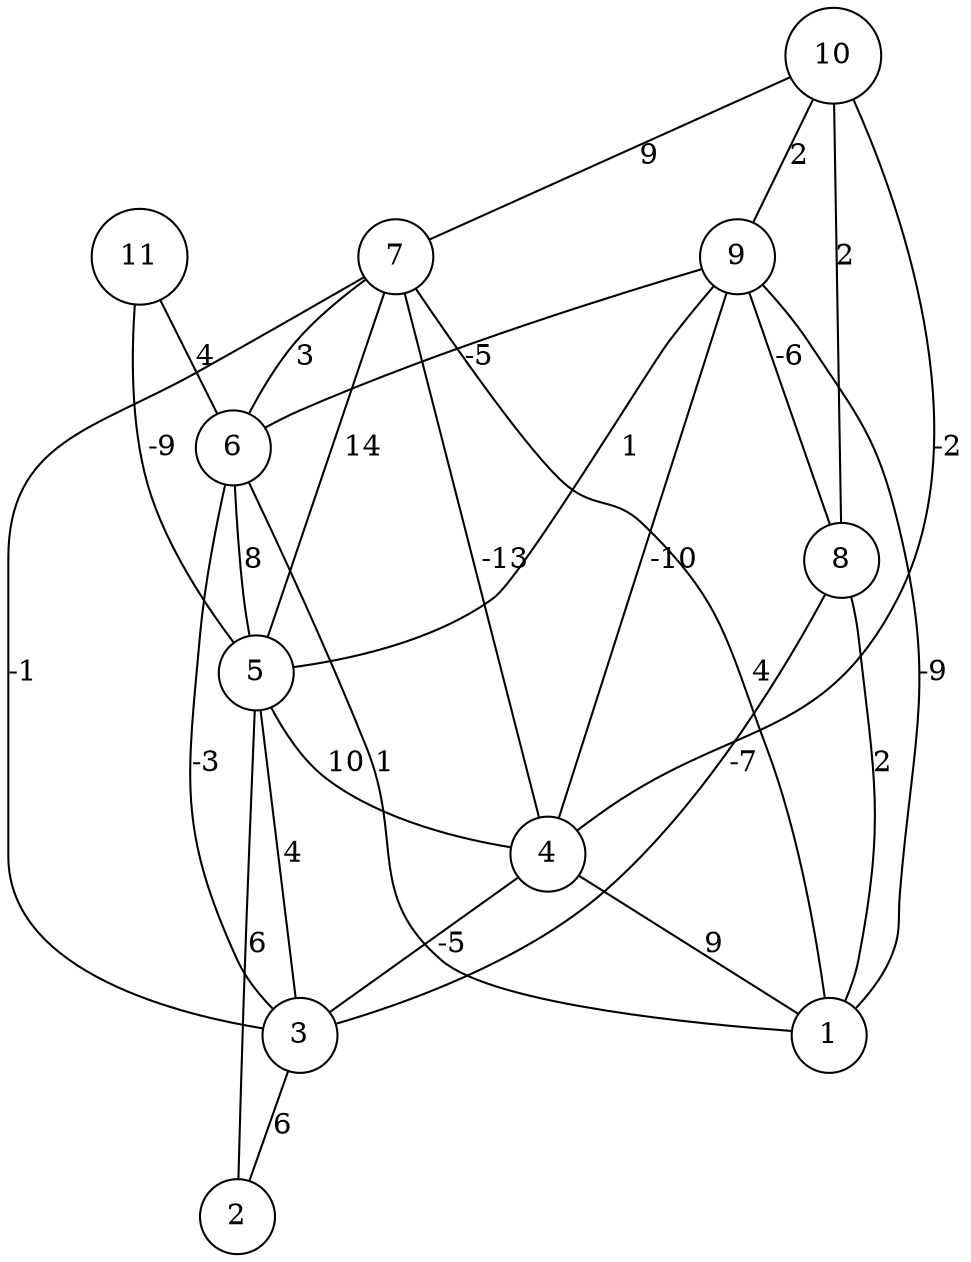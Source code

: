 graph { 
	 fontname="Helvetica,Arial,sans-serif" 
	 node [shape = circle]; 
	 11 -- 5 [label = "-9"];
	 11 -- 6 [label = "4"];
	 10 -- 4 [label = "-2"];
	 10 -- 7 [label = "9"];
	 10 -- 8 [label = "2"];
	 10 -- 9 [label = "2"];
	 9 -- 1 [label = "-9"];
	 9 -- 4 [label = "-10"];
	 9 -- 5 [label = "1"];
	 9 -- 6 [label = "-5"];
	 9 -- 8 [label = "-6"];
	 8 -- 1 [label = "2"];
	 8 -- 3 [label = "-7"];
	 7 -- 1 [label = "4"];
	 7 -- 3 [label = "-1"];
	 7 -- 4 [label = "-13"];
	 7 -- 5 [label = "14"];
	 7 -- 6 [label = "3"];
	 6 -- 1 [label = "1"];
	 6 -- 3 [label = "-3"];
	 6 -- 5 [label = "8"];
	 5 -- 2 [label = "6"];
	 5 -- 3 [label = "4"];
	 5 -- 4 [label = "10"];
	 4 -- 1 [label = "9"];
	 4 -- 3 [label = "-5"];
	 3 -- 2 [label = "6"];
	 1;
	 2;
	 3;
	 4;
	 5;
	 6;
	 7;
	 8;
	 9;
	 10;
	 11;
}
